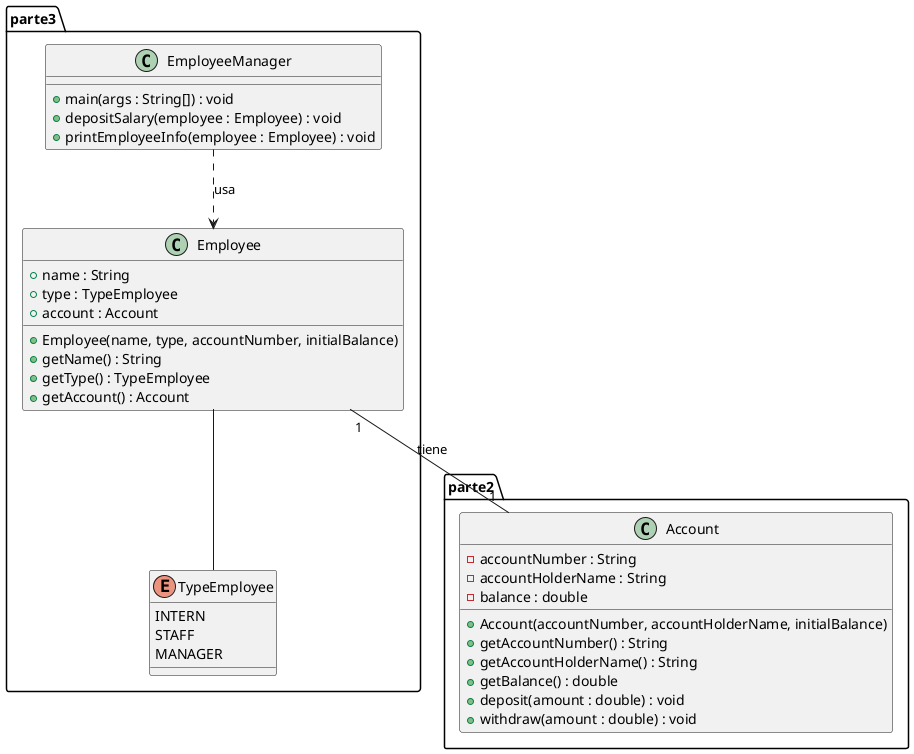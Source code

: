 @startuml

package parte2 {
    class Account {
        - accountNumber : String
        - accountHolderName : String
        - balance : double
        + Account(accountNumber, accountHolderName, initialBalance)
        + getAccountNumber() : String
        + getAccountHolderName() : String
        + getBalance() : double
        + deposit(amount : double) : void
        + withdraw(amount : double) : void
    }
}
package parte3 {
    class Employee {
        + name : String
        + type : TypeEmployee
        + account : Account
        + Employee(name, type, accountNumber, initialBalance)
        + getName() : String
        + getType() : TypeEmployee
        + getAccount() : Account
    }
    enum TypeEmployee {
        INTERN
        STAFF
        MANAGER
    }
    class EmployeeManager {
        + main(args : String[]) : void
        + depositSalary(employee : Employee) : void
        + printEmployeeInfo(employee : Employee) : void
    }
}

Employee "1" -- "1" Account : tiene
EmployeeManager ..> Employee : usa
Employee -- TypeEmployee

@enduml